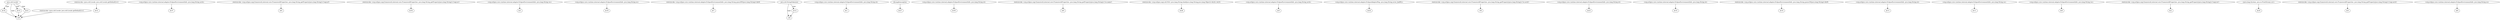 digraph g {
0[label="$r18"]
1[label="r29"]
0->1[label=""]
2[label="staticinvoke <java.util.Locale: java.util.Locale getDefault()>()"]
3[label="$r31"]
2->3[label=""]
4[label="<org.eclipse.core.runtime.internal.adaptor.EclipseEnvironmentInfo: java.lang.String arch>"]
5[label="$r37"]
4->5[label=""]
6[label="staticinvoke <org.eclipse.osgi.framework.internal.core.FrameworkProperties: java.lang.String getProperty(java.lang.String)>('osgi.nl')"]
7[label="$r0"]
6->7[label=""]
8[label="staticinvoke <org.eclipse.osgi.framework.internal.core.FrameworkProperties: java.lang.String getProperty(java.lang.String)>('osgi.os')"]
9[label="$r34"]
8->9[label=""]
10[label="<org.eclipse.core.runtime.internal.adaptor.EclipseEnvironmentInfo: java.lang.String ws>"]
11[label="$r3"]
10->11[label=""]
12[label="<org.eclipse.core.runtime.internal.adaptor.EclipseEnvironmentInfo: java.lang.String os>"]
13[label="$r35"]
12->13[label=""]
14[label="staticinvoke <org.eclipse.core.runtime.internal.adaptor.EclipseEnvironmentInfo: java.lang.String guessWS(java.lang.String)>($r6)"]
15[label="$r7"]
14->15[label=""]
16[label="java.util.StringTokenizer"]
17[label="r28"]
16->17[label="type"]
18[label="<org.eclipse.core.runtime.internal.adaptor.EclipseEnvironmentInfo: java.lang.String nl>"]
19[label="$r1"]
18->19[label=""]
20[label="@caughtexception"]
21[label="$r27"]
20->21[label=""]
22[label="$r12"]
22->17[label=""]
23[label="<org.eclipse.core.runtime.internal.adaptor.EclipseEnvironmentInfo: java.lang.String nl>"]
24[label="$r30"]
23->24[label=""]
25[label="staticinvoke <org.eclipse.osgi.framework.internal.core.FrameworkProperties: java.lang.String getProperty(java.lang.String)>('os.name')"]
26[label="$r9"]
25->26[label=""]
27[label="java.util.Locale"]
27->0[label="type"]
28[label="$r14"]
28->1[label=""]
29[label="staticinvoke <org.eclipse.osgi.util.NLS: java.lang.String bind(java.lang.String,java.lang.Object)>($r24, $r23)"]
30[label="$r26"]
29->30[label=""]
31[label="<org.eclipse.core.runtime.internal.adaptor.EclipseEnvironmentInfo: java.lang.String arch>"]
32[label="$r5"]
31->32[label=""]
33[label="<org.eclipse.core.runtime.internal.adaptor.EclipseAdaptorMsg: java.lang.String error_badNL>"]
34[label="$r24"]
33->34[label=""]
35[label="staticinvoke <org.eclipse.osgi.framework.internal.core.FrameworkProperties: java.lang.String getProperty(java.lang.String)>('os.arch')"]
36[label="r36"]
35->36[label=""]
27->1[label="type"]
37[label="staticinvoke <java.util.Locale: java.util.Locale getDefault()>()"]
37->1[label=""]
38[label="<org.eclipse.core.runtime.internal.adaptor.EclipseEnvironmentInfo: java.lang.String nl>"]
39[label="$r23"]
38->39[label=""]
40[label="<org.eclipse.core.runtime.internal.adaptor.EclipseEnvironmentInfo: java.lang.String nl>"]
41[label="$r33"]
40->41[label=""]
42[label="$r21"]
27->42[label="type"]
43[label="staticinvoke <org.eclipse.core.runtime.internal.adaptor.EclipseEnvironmentInfo: java.lang.String guessOS(java.lang.String)>($r9)"]
44[label="$r10"]
43->44[label=""]
45[label="<org.eclipse.core.runtime.internal.adaptor.EclipseEnvironmentInfo: java.lang.String nl>"]
46[label="$r13"]
45->46[label=""]
47[label="<org.eclipse.core.runtime.internal.adaptor.EclipseEnvironmentInfo: java.lang.String os>"]
48[label="$r11"]
47->48[label=""]
27->28[label="type"]
49[label="<org.eclipse.core.runtime.internal.adaptor.EclipseEnvironmentInfo: java.lang.String ws>"]
50[label="$r8"]
49->50[label=""]
51[label="staticinvoke <org.eclipse.osgi.framework.internal.core.FrameworkProperties: java.lang.String getProperty(java.lang.String)>('osgi.ws')"]
52[label="$r2"]
51->52[label=""]
53[label="<java.lang.System: java.io.PrintStream err>"]
54[label="$r25"]
53->54[label=""]
55[label="staticinvoke <org.eclipse.osgi.framework.internal.core.FrameworkProperties: java.lang.String getProperty(java.lang.String)>('osgi.arch')"]
56[label="$r4"]
55->56[label=""]
57[label="<org.eclipse.core.runtime.internal.adaptor.EclipseEnvironmentInfo: java.lang.String os>"]
58[label="$r6"]
57->58[label=""]
16->22[label="type"]
42->1[label=""]
}